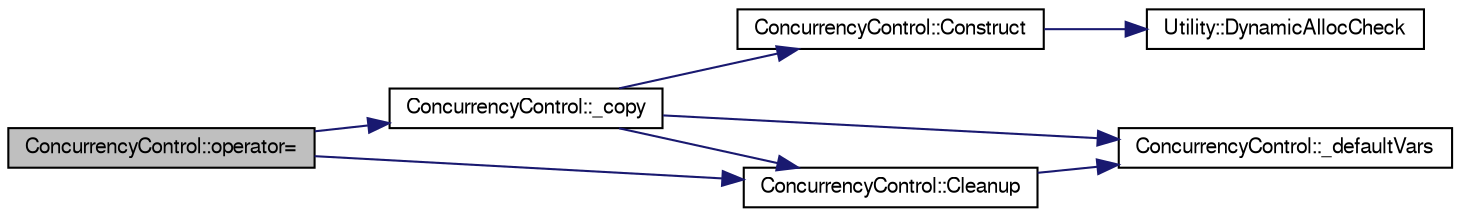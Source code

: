 digraph G
{
  edge [fontname="FreeSans",fontsize="10",labelfontname="FreeSans",labelfontsize="10"];
  node [fontname="FreeSans",fontsize="10",shape=record];
  rankdir=LR;
  Node1 [label="ConcurrencyControl::operator=",height=0.2,width=0.4,color="black", fillcolor="grey75", style="filled" fontcolor="black"];
  Node1 -> Node2 [color="midnightblue",fontsize="10",style="solid",fontname="FreeSans"];
  Node2 [label="ConcurrencyControl::_copy",height=0.2,width=0.4,color="black", fillcolor="white", style="filled",URL="$class_concurrency_control.html#a45f9ad3dcc25b4a94fa69aa5b52bc814"];
  Node2 -> Node3 [color="midnightblue",fontsize="10",style="solid",fontname="FreeSans"];
  Node3 [label="ConcurrencyControl::_defaultVars",height=0.2,width=0.4,color="black", fillcolor="white", style="filled",URL="$class_concurrency_control.html#af71932511976391877fe2ec97b0c39c2"];
  Node2 -> Node4 [color="midnightblue",fontsize="10",style="solid",fontname="FreeSans"];
  Node4 [label="ConcurrencyControl::Cleanup",height=0.2,width=0.4,color="black", fillcolor="white", style="filled",URL="$class_concurrency_control.html#a03501e21a7e927dba93ed19895b407de"];
  Node4 -> Node3 [color="midnightblue",fontsize="10",style="solid",fontname="FreeSans"];
  Node2 -> Node5 [color="midnightblue",fontsize="10",style="solid",fontname="FreeSans"];
  Node5 [label="ConcurrencyControl::Construct",height=0.2,width=0.4,color="black", fillcolor="white", style="filled",URL="$class_concurrency_control.html#a24e5689f704351208afc2cb7b4efbcec"];
  Node5 -> Node6 [color="midnightblue",fontsize="10",style="solid",fontname="FreeSans"];
  Node6 [label="Utility::DynamicAllocCheck",height=0.2,width=0.4,color="black", fillcolor="white", style="filled",URL="$class_utility.html#ae9b88a37dc2e95519c938e673dd3de2c"];
  Node1 -> Node4 [color="midnightblue",fontsize="10",style="solid",fontname="FreeSans"];
}
